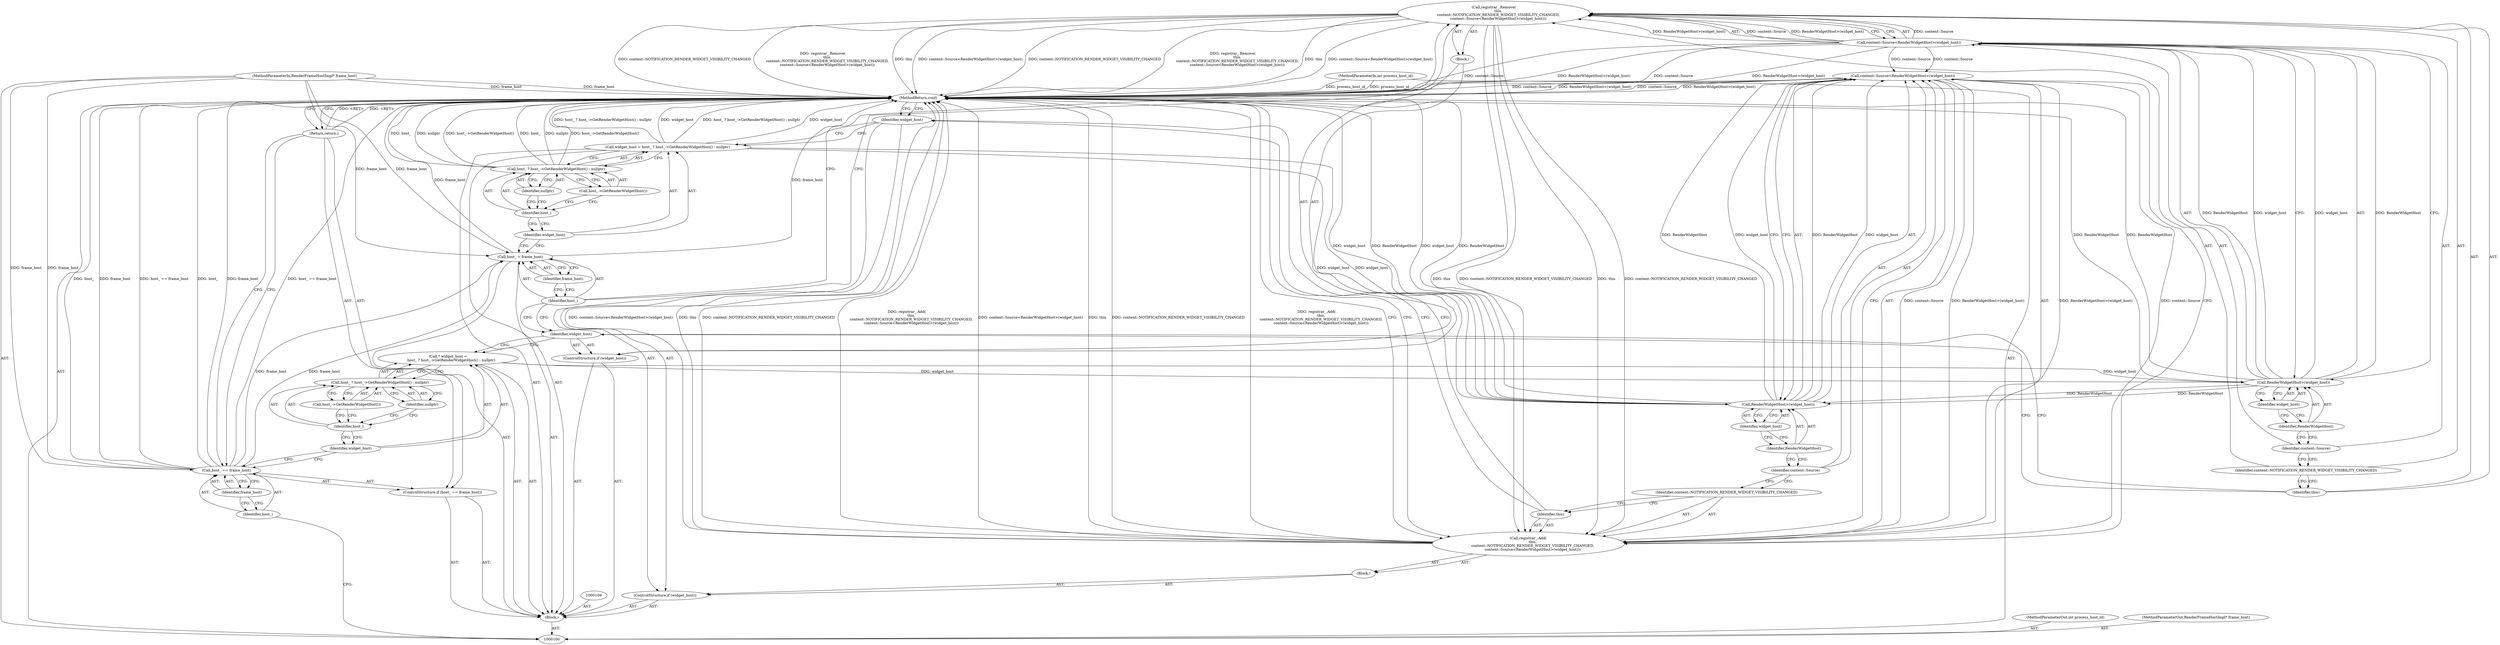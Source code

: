 digraph "0_Chrome_3c8e4852477d5b1e2da877808c998dc57db9460f_23" {
"1000119" [label="(Call,registrar_.Remove(\n        this,\n        content::NOTIFICATION_RENDER_WIDGET_VISIBILITY_CHANGED,\n        content::Source<RenderWidgetHost>(widget_host)))"];
"1000120" [label="(Identifier,this)"];
"1000121" [label="(Identifier,content::NOTIFICATION_RENDER_WIDGET_VISIBILITY_CHANGED)"];
"1000124" [label="(Call,RenderWidgetHost>(widget_host))"];
"1000125" [label="(Identifier,RenderWidgetHost)"];
"1000126" [label="(Identifier,widget_host)"];
"1000122" [label="(Call,content::Source<RenderWidgetHost>(widget_host))"];
"1000123" [label="(Identifier,content::Source)"];
"1000129" [label="(Identifier,frame_host)"];
"1000127" [label="(Call,host_ = frame_host)"];
"1000128" [label="(Identifier,host_)"];
"1000132" [label="(Call,host_ ? host_->GetRenderWidgetHost() : nullptr)"];
"1000133" [label="(Identifier,host_)"];
"1000130" [label="(Call,widget_host = host_ ? host_->GetRenderWidgetHost() : nullptr)"];
"1000131" [label="(Identifier,widget_host)"];
"1000134" [label="(Call,host_->GetRenderWidgetHost())"];
"1000135" [label="(Identifier,nullptr)"];
"1000138" [label="(Block,)"];
"1000136" [label="(ControlStructure,if (widget_host))"];
"1000137" [label="(Identifier,widget_host)"];
"1000147" [label="(MethodReturn,void)"];
"1000101" [label="(MethodParameterIn,int process_host_id)"];
"1000195" [label="(MethodParameterOut,int process_host_id)"];
"1000139" [label="(Call,registrar_.Add(\n        this,\n        content::NOTIFICATION_RENDER_WIDGET_VISIBILITY_CHANGED,\n        content::Source<RenderWidgetHost>(widget_host)))"];
"1000140" [label="(Identifier,this)"];
"1000141" [label="(Identifier,content::NOTIFICATION_RENDER_WIDGET_VISIBILITY_CHANGED)"];
"1000144" [label="(Call,RenderWidgetHost>(widget_host))"];
"1000145" [label="(Identifier,RenderWidgetHost)"];
"1000146" [label="(Identifier,widget_host)"];
"1000142" [label="(Call,content::Source<RenderWidgetHost>(widget_host))"];
"1000143" [label="(Identifier,content::Source)"];
"1000102" [label="(MethodParameterIn,RenderFrameHostImpl* frame_host)"];
"1000196" [label="(MethodParameterOut,RenderFrameHostImpl* frame_host)"];
"1000103" [label="(Block,)"];
"1000107" [label="(Identifier,frame_host)"];
"1000104" [label="(ControlStructure,if (host_ == frame_host))"];
"1000105" [label="(Call,host_ == frame_host)"];
"1000106" [label="(Identifier,host_)"];
"1000108" [label="(Return,return;)"];
"1000110" [label="(Call,* widget_host =\n      host_ ? host_->GetRenderWidgetHost() : nullptr)"];
"1000111" [label="(Identifier,widget_host)"];
"1000114" [label="(Call,host_->GetRenderWidgetHost())"];
"1000115" [label="(Identifier,nullptr)"];
"1000112" [label="(Call,host_ ? host_->GetRenderWidgetHost() : nullptr)"];
"1000113" [label="(Identifier,host_)"];
"1000118" [label="(Block,)"];
"1000116" [label="(ControlStructure,if (widget_host))"];
"1000117" [label="(Identifier,widget_host)"];
"1000119" -> "1000118"  [label="AST: "];
"1000119" -> "1000122"  [label="CFG: "];
"1000120" -> "1000119"  [label="AST: "];
"1000121" -> "1000119"  [label="AST: "];
"1000122" -> "1000119"  [label="AST: "];
"1000128" -> "1000119"  [label="CFG: "];
"1000119" -> "1000147"  [label="DDG: content::NOTIFICATION_RENDER_WIDGET_VISIBILITY_CHANGED"];
"1000119" -> "1000147"  [label="DDG: registrar_.Remove(\n        this,\n        content::NOTIFICATION_RENDER_WIDGET_VISIBILITY_CHANGED,\n        content::Source<RenderWidgetHost>(widget_host))"];
"1000119" -> "1000147"  [label="DDG: this"];
"1000119" -> "1000147"  [label="DDG: content::Source<RenderWidgetHost>(widget_host)"];
"1000122" -> "1000119"  [label="DDG: content::Source"];
"1000122" -> "1000119"  [label="DDG: RenderWidgetHost>(widget_host)"];
"1000119" -> "1000139"  [label="DDG: this"];
"1000119" -> "1000139"  [label="DDG: content::NOTIFICATION_RENDER_WIDGET_VISIBILITY_CHANGED"];
"1000120" -> "1000119"  [label="AST: "];
"1000120" -> "1000117"  [label="CFG: "];
"1000121" -> "1000120"  [label="CFG: "];
"1000121" -> "1000119"  [label="AST: "];
"1000121" -> "1000120"  [label="CFG: "];
"1000123" -> "1000121"  [label="CFG: "];
"1000124" -> "1000122"  [label="AST: "];
"1000124" -> "1000126"  [label="CFG: "];
"1000125" -> "1000124"  [label="AST: "];
"1000126" -> "1000124"  [label="AST: "];
"1000122" -> "1000124"  [label="CFG: "];
"1000124" -> "1000147"  [label="DDG: RenderWidgetHost"];
"1000124" -> "1000122"  [label="DDG: RenderWidgetHost"];
"1000124" -> "1000122"  [label="DDG: widget_host"];
"1000110" -> "1000124"  [label="DDG: widget_host"];
"1000124" -> "1000144"  [label="DDG: RenderWidgetHost"];
"1000125" -> "1000124"  [label="AST: "];
"1000125" -> "1000123"  [label="CFG: "];
"1000126" -> "1000125"  [label="CFG: "];
"1000126" -> "1000124"  [label="AST: "];
"1000126" -> "1000125"  [label="CFG: "];
"1000124" -> "1000126"  [label="CFG: "];
"1000122" -> "1000119"  [label="AST: "];
"1000122" -> "1000124"  [label="CFG: "];
"1000123" -> "1000122"  [label="AST: "];
"1000124" -> "1000122"  [label="AST: "];
"1000119" -> "1000122"  [label="CFG: "];
"1000122" -> "1000147"  [label="DDG: content::Source"];
"1000122" -> "1000147"  [label="DDG: RenderWidgetHost>(widget_host)"];
"1000122" -> "1000119"  [label="DDG: content::Source"];
"1000122" -> "1000119"  [label="DDG: RenderWidgetHost>(widget_host)"];
"1000124" -> "1000122"  [label="DDG: RenderWidgetHost"];
"1000124" -> "1000122"  [label="DDG: widget_host"];
"1000122" -> "1000142"  [label="DDG: content::Source"];
"1000123" -> "1000122"  [label="AST: "];
"1000123" -> "1000121"  [label="CFG: "];
"1000125" -> "1000123"  [label="CFG: "];
"1000129" -> "1000127"  [label="AST: "];
"1000129" -> "1000128"  [label="CFG: "];
"1000127" -> "1000129"  [label="CFG: "];
"1000127" -> "1000103"  [label="AST: "];
"1000127" -> "1000129"  [label="CFG: "];
"1000128" -> "1000127"  [label="AST: "];
"1000129" -> "1000127"  [label="AST: "];
"1000131" -> "1000127"  [label="CFG: "];
"1000127" -> "1000147"  [label="DDG: frame_host"];
"1000105" -> "1000127"  [label="DDG: frame_host"];
"1000102" -> "1000127"  [label="DDG: frame_host"];
"1000128" -> "1000127"  [label="AST: "];
"1000128" -> "1000119"  [label="CFG: "];
"1000128" -> "1000117"  [label="CFG: "];
"1000129" -> "1000128"  [label="CFG: "];
"1000132" -> "1000130"  [label="AST: "];
"1000132" -> "1000134"  [label="CFG: "];
"1000132" -> "1000135"  [label="CFG: "];
"1000133" -> "1000132"  [label="AST: "];
"1000134" -> "1000132"  [label="AST: "];
"1000135" -> "1000132"  [label="AST: "];
"1000130" -> "1000132"  [label="CFG: "];
"1000132" -> "1000147"  [label="DDG: host_->GetRenderWidgetHost()"];
"1000132" -> "1000147"  [label="DDG: host_"];
"1000132" -> "1000147"  [label="DDG: nullptr"];
"1000133" -> "1000132"  [label="AST: "];
"1000133" -> "1000131"  [label="CFG: "];
"1000134" -> "1000133"  [label="CFG: "];
"1000135" -> "1000133"  [label="CFG: "];
"1000130" -> "1000103"  [label="AST: "];
"1000130" -> "1000132"  [label="CFG: "];
"1000131" -> "1000130"  [label="AST: "];
"1000132" -> "1000130"  [label="AST: "];
"1000137" -> "1000130"  [label="CFG: "];
"1000130" -> "1000147"  [label="DDG: host_ ? host_->GetRenderWidgetHost() : nullptr"];
"1000130" -> "1000147"  [label="DDG: widget_host"];
"1000130" -> "1000144"  [label="DDG: widget_host"];
"1000131" -> "1000130"  [label="AST: "];
"1000131" -> "1000127"  [label="CFG: "];
"1000133" -> "1000131"  [label="CFG: "];
"1000134" -> "1000132"  [label="AST: "];
"1000134" -> "1000133"  [label="CFG: "];
"1000132" -> "1000134"  [label="CFG: "];
"1000135" -> "1000132"  [label="AST: "];
"1000135" -> "1000133"  [label="CFG: "];
"1000132" -> "1000135"  [label="CFG: "];
"1000138" -> "1000136"  [label="AST: "];
"1000139" -> "1000138"  [label="AST: "];
"1000136" -> "1000103"  [label="AST: "];
"1000137" -> "1000136"  [label="AST: "];
"1000138" -> "1000136"  [label="AST: "];
"1000137" -> "1000136"  [label="AST: "];
"1000137" -> "1000130"  [label="CFG: "];
"1000140" -> "1000137"  [label="CFG: "];
"1000147" -> "1000137"  [label="CFG: "];
"1000147" -> "1000100"  [label="AST: "];
"1000147" -> "1000108"  [label="CFG: "];
"1000147" -> "1000139"  [label="CFG: "];
"1000147" -> "1000137"  [label="CFG: "];
"1000108" -> "1000147"  [label="DDG: <RET>"];
"1000139" -> "1000147"  [label="DDG: content::Source<RenderWidgetHost>(widget_host)"];
"1000139" -> "1000147"  [label="DDG: this"];
"1000139" -> "1000147"  [label="DDG: content::NOTIFICATION_RENDER_WIDGET_VISIBILITY_CHANGED"];
"1000139" -> "1000147"  [label="DDG: registrar_.Add(\n        this,\n        content::NOTIFICATION_RENDER_WIDGET_VISIBILITY_CHANGED,\n        content::Source<RenderWidgetHost>(widget_host))"];
"1000124" -> "1000147"  [label="DDG: RenderWidgetHost"];
"1000105" -> "1000147"  [label="DDG: frame_host"];
"1000105" -> "1000147"  [label="DDG: host_ == frame_host"];
"1000105" -> "1000147"  [label="DDG: host_"];
"1000119" -> "1000147"  [label="DDG: content::NOTIFICATION_RENDER_WIDGET_VISIBILITY_CHANGED"];
"1000119" -> "1000147"  [label="DDG: registrar_.Remove(\n        this,\n        content::NOTIFICATION_RENDER_WIDGET_VISIBILITY_CHANGED,\n        content::Source<RenderWidgetHost>(widget_host))"];
"1000119" -> "1000147"  [label="DDG: this"];
"1000119" -> "1000147"  [label="DDG: content::Source<RenderWidgetHost>(widget_host)"];
"1000144" -> "1000147"  [label="DDG: widget_host"];
"1000144" -> "1000147"  [label="DDG: RenderWidgetHost"];
"1000122" -> "1000147"  [label="DDG: content::Source"];
"1000122" -> "1000147"  [label="DDG: RenderWidgetHost>(widget_host)"];
"1000130" -> "1000147"  [label="DDG: host_ ? host_->GetRenderWidgetHost() : nullptr"];
"1000130" -> "1000147"  [label="DDG: widget_host"];
"1000127" -> "1000147"  [label="DDG: frame_host"];
"1000142" -> "1000147"  [label="DDG: RenderWidgetHost>(widget_host)"];
"1000142" -> "1000147"  [label="DDG: content::Source"];
"1000132" -> "1000147"  [label="DDG: host_->GetRenderWidgetHost()"];
"1000132" -> "1000147"  [label="DDG: host_"];
"1000132" -> "1000147"  [label="DDG: nullptr"];
"1000102" -> "1000147"  [label="DDG: frame_host"];
"1000101" -> "1000147"  [label="DDG: process_host_id"];
"1000101" -> "1000100"  [label="AST: "];
"1000101" -> "1000147"  [label="DDG: process_host_id"];
"1000195" -> "1000100"  [label="AST: "];
"1000139" -> "1000138"  [label="AST: "];
"1000139" -> "1000142"  [label="CFG: "];
"1000140" -> "1000139"  [label="AST: "];
"1000141" -> "1000139"  [label="AST: "];
"1000142" -> "1000139"  [label="AST: "];
"1000147" -> "1000139"  [label="CFG: "];
"1000139" -> "1000147"  [label="DDG: content::Source<RenderWidgetHost>(widget_host)"];
"1000139" -> "1000147"  [label="DDG: this"];
"1000139" -> "1000147"  [label="DDG: content::NOTIFICATION_RENDER_WIDGET_VISIBILITY_CHANGED"];
"1000139" -> "1000147"  [label="DDG: registrar_.Add(\n        this,\n        content::NOTIFICATION_RENDER_WIDGET_VISIBILITY_CHANGED,\n        content::Source<RenderWidgetHost>(widget_host))"];
"1000119" -> "1000139"  [label="DDG: this"];
"1000119" -> "1000139"  [label="DDG: content::NOTIFICATION_RENDER_WIDGET_VISIBILITY_CHANGED"];
"1000142" -> "1000139"  [label="DDG: content::Source"];
"1000142" -> "1000139"  [label="DDG: RenderWidgetHost>(widget_host)"];
"1000140" -> "1000139"  [label="AST: "];
"1000140" -> "1000137"  [label="CFG: "];
"1000141" -> "1000140"  [label="CFG: "];
"1000141" -> "1000139"  [label="AST: "];
"1000141" -> "1000140"  [label="CFG: "];
"1000143" -> "1000141"  [label="CFG: "];
"1000144" -> "1000142"  [label="AST: "];
"1000144" -> "1000146"  [label="CFG: "];
"1000145" -> "1000144"  [label="AST: "];
"1000146" -> "1000144"  [label="AST: "];
"1000142" -> "1000144"  [label="CFG: "];
"1000144" -> "1000147"  [label="DDG: widget_host"];
"1000144" -> "1000147"  [label="DDG: RenderWidgetHost"];
"1000144" -> "1000142"  [label="DDG: RenderWidgetHost"];
"1000144" -> "1000142"  [label="DDG: widget_host"];
"1000124" -> "1000144"  [label="DDG: RenderWidgetHost"];
"1000130" -> "1000144"  [label="DDG: widget_host"];
"1000145" -> "1000144"  [label="AST: "];
"1000145" -> "1000143"  [label="CFG: "];
"1000146" -> "1000145"  [label="CFG: "];
"1000146" -> "1000144"  [label="AST: "];
"1000146" -> "1000145"  [label="CFG: "];
"1000144" -> "1000146"  [label="CFG: "];
"1000142" -> "1000139"  [label="AST: "];
"1000142" -> "1000144"  [label="CFG: "];
"1000143" -> "1000142"  [label="AST: "];
"1000144" -> "1000142"  [label="AST: "];
"1000139" -> "1000142"  [label="CFG: "];
"1000142" -> "1000147"  [label="DDG: RenderWidgetHost>(widget_host)"];
"1000142" -> "1000147"  [label="DDG: content::Source"];
"1000142" -> "1000139"  [label="DDG: content::Source"];
"1000142" -> "1000139"  [label="DDG: RenderWidgetHost>(widget_host)"];
"1000122" -> "1000142"  [label="DDG: content::Source"];
"1000144" -> "1000142"  [label="DDG: RenderWidgetHost"];
"1000144" -> "1000142"  [label="DDG: widget_host"];
"1000143" -> "1000142"  [label="AST: "];
"1000143" -> "1000141"  [label="CFG: "];
"1000145" -> "1000143"  [label="CFG: "];
"1000102" -> "1000100"  [label="AST: "];
"1000102" -> "1000147"  [label="DDG: frame_host"];
"1000102" -> "1000105"  [label="DDG: frame_host"];
"1000102" -> "1000127"  [label="DDG: frame_host"];
"1000196" -> "1000100"  [label="AST: "];
"1000103" -> "1000100"  [label="AST: "];
"1000104" -> "1000103"  [label="AST: "];
"1000109" -> "1000103"  [label="AST: "];
"1000110" -> "1000103"  [label="AST: "];
"1000116" -> "1000103"  [label="AST: "];
"1000127" -> "1000103"  [label="AST: "];
"1000130" -> "1000103"  [label="AST: "];
"1000136" -> "1000103"  [label="AST: "];
"1000107" -> "1000105"  [label="AST: "];
"1000107" -> "1000106"  [label="CFG: "];
"1000105" -> "1000107"  [label="CFG: "];
"1000104" -> "1000103"  [label="AST: "];
"1000105" -> "1000104"  [label="AST: "];
"1000108" -> "1000104"  [label="AST: "];
"1000105" -> "1000104"  [label="AST: "];
"1000105" -> "1000107"  [label="CFG: "];
"1000106" -> "1000105"  [label="AST: "];
"1000107" -> "1000105"  [label="AST: "];
"1000108" -> "1000105"  [label="CFG: "];
"1000111" -> "1000105"  [label="CFG: "];
"1000105" -> "1000147"  [label="DDG: frame_host"];
"1000105" -> "1000147"  [label="DDG: host_ == frame_host"];
"1000105" -> "1000147"  [label="DDG: host_"];
"1000102" -> "1000105"  [label="DDG: frame_host"];
"1000105" -> "1000127"  [label="DDG: frame_host"];
"1000106" -> "1000105"  [label="AST: "];
"1000106" -> "1000100"  [label="CFG: "];
"1000107" -> "1000106"  [label="CFG: "];
"1000108" -> "1000104"  [label="AST: "];
"1000108" -> "1000105"  [label="CFG: "];
"1000147" -> "1000108"  [label="CFG: "];
"1000108" -> "1000147"  [label="DDG: <RET>"];
"1000110" -> "1000103"  [label="AST: "];
"1000110" -> "1000112"  [label="CFG: "];
"1000111" -> "1000110"  [label="AST: "];
"1000112" -> "1000110"  [label="AST: "];
"1000117" -> "1000110"  [label="CFG: "];
"1000110" -> "1000124"  [label="DDG: widget_host"];
"1000111" -> "1000110"  [label="AST: "];
"1000111" -> "1000105"  [label="CFG: "];
"1000113" -> "1000111"  [label="CFG: "];
"1000114" -> "1000112"  [label="AST: "];
"1000114" -> "1000113"  [label="CFG: "];
"1000112" -> "1000114"  [label="CFG: "];
"1000115" -> "1000112"  [label="AST: "];
"1000115" -> "1000113"  [label="CFG: "];
"1000112" -> "1000115"  [label="CFG: "];
"1000112" -> "1000110"  [label="AST: "];
"1000112" -> "1000114"  [label="CFG: "];
"1000112" -> "1000115"  [label="CFG: "];
"1000113" -> "1000112"  [label="AST: "];
"1000114" -> "1000112"  [label="AST: "];
"1000115" -> "1000112"  [label="AST: "];
"1000110" -> "1000112"  [label="CFG: "];
"1000113" -> "1000112"  [label="AST: "];
"1000113" -> "1000111"  [label="CFG: "];
"1000114" -> "1000113"  [label="CFG: "];
"1000115" -> "1000113"  [label="CFG: "];
"1000118" -> "1000116"  [label="AST: "];
"1000119" -> "1000118"  [label="AST: "];
"1000116" -> "1000103"  [label="AST: "];
"1000117" -> "1000116"  [label="AST: "];
"1000118" -> "1000116"  [label="AST: "];
"1000117" -> "1000116"  [label="AST: "];
"1000117" -> "1000110"  [label="CFG: "];
"1000120" -> "1000117"  [label="CFG: "];
"1000128" -> "1000117"  [label="CFG: "];
}
